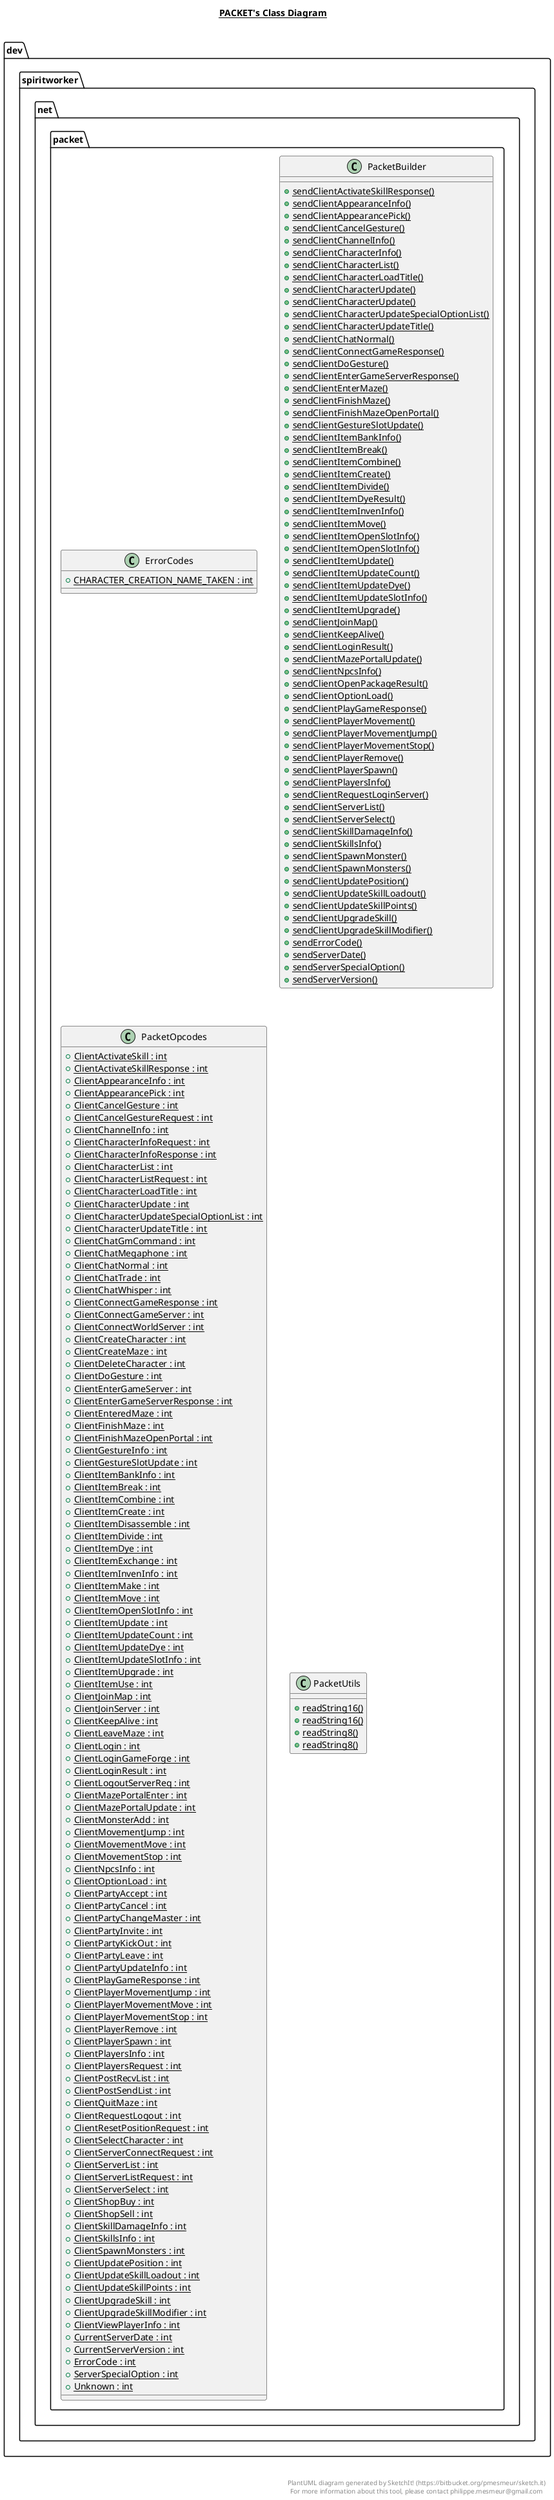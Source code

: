 @startuml

title __PACKET's Class Diagram__\n

  namespace dev.spiritworker {
    namespace net.packet {
      class dev.spiritworker.net.packet.ErrorCodes {
          {static} + CHARACTER_CREATION_NAME_TAKEN : int
      }
    }
  }
  

  namespace dev.spiritworker {
    namespace net.packet {
      class dev.spiritworker.net.packet.PacketBuilder {
          {static} + sendClientActivateSkillResponse()
          {static} + sendClientAppearanceInfo()
          {static} + sendClientAppearancePick()
          {static} + sendClientCancelGesture()
          {static} + sendClientChannelInfo()
          {static} + sendClientCharacterInfo()
          {static} + sendClientCharacterList()
          {static} + sendClientCharacterLoadTitle()
          {static} + sendClientCharacterUpdate()
          {static} + sendClientCharacterUpdate()
          {static} + sendClientCharacterUpdateSpecialOptionList()
          {static} + sendClientCharacterUpdateTitle()
          {static} + sendClientChatNormal()
          {static} + sendClientConnectGameResponse()
          {static} + sendClientDoGesture()
          {static} + sendClientEnterGameServerResponse()
          {static} + sendClientEnterMaze()
          {static} + sendClientFinishMaze()
          {static} + sendClientFinishMazeOpenPortal()
          {static} + sendClientGestureSlotUpdate()
          {static} + sendClientItemBankInfo()
          {static} + sendClientItemBreak()
          {static} + sendClientItemCombine()
          {static} + sendClientItemCreate()
          {static} + sendClientItemDivide()
          {static} + sendClientItemDyeResult()
          {static} + sendClientItemInvenInfo()
          {static} + sendClientItemMove()
          {static} + sendClientItemOpenSlotInfo()
          {static} + sendClientItemOpenSlotInfo()
          {static} + sendClientItemUpdate()
          {static} + sendClientItemUpdateCount()
          {static} + sendClientItemUpdateDye()
          {static} + sendClientItemUpdateSlotInfo()
          {static} + sendClientItemUpgrade()
          {static} + sendClientJoinMap()
          {static} + sendClientKeepAlive()
          {static} + sendClientLoginResult()
          {static} + sendClientMazePortalUpdate()
          {static} + sendClientNpcsInfo()
          {static} + sendClientOpenPackageResult()
          {static} + sendClientOptionLoad()
          {static} + sendClientPlayGameResponse()
          {static} + sendClientPlayerMovement()
          {static} + sendClientPlayerMovementJump()
          {static} + sendClientPlayerMovementStop()
          {static} + sendClientPlayerRemove()
          {static} + sendClientPlayerSpawn()
          {static} + sendClientPlayersInfo()
          {static} + sendClientRequestLoginServer()
          {static} + sendClientServerList()
          {static} + sendClientServerSelect()
          {static} + sendClientSkillDamageInfo()
          {static} + sendClientSkillsInfo()
          {static} + sendClientSpawnMonster()
          {static} + sendClientSpawnMonsters()
          {static} + sendClientUpdatePosition()
          {static} + sendClientUpdateSkillLoadout()
          {static} + sendClientUpdateSkillPoints()
          {static} + sendClientUpgradeSkill()
          {static} + sendClientUpgradeSkillModifier()
          {static} + sendErrorCode()
          {static} + sendServerDate()
          {static} + sendServerSpecialOption()
          {static} + sendServerVersion()
      }
    }
  }
  

  namespace dev.spiritworker {
    namespace net.packet {
      class dev.spiritworker.net.packet.PacketOpcodes {
          {static} + ClientActivateSkill : int
          {static} + ClientActivateSkillResponse : int
          {static} + ClientAppearanceInfo : int
          {static} + ClientAppearancePick : int
          {static} + ClientCancelGesture : int
          {static} + ClientCancelGestureRequest : int
          {static} + ClientChannelInfo : int
          {static} + ClientCharacterInfoRequest : int
          {static} + ClientCharacterInfoResponse : int
          {static} + ClientCharacterList : int
          {static} + ClientCharacterListRequest : int
          {static} + ClientCharacterLoadTitle : int
          {static} + ClientCharacterUpdate : int
          {static} + ClientCharacterUpdateSpecialOptionList : int
          {static} + ClientCharacterUpdateTitle : int
          {static} + ClientChatGmCommand : int
          {static} + ClientChatMegaphone : int
          {static} + ClientChatNormal : int
          {static} + ClientChatTrade : int
          {static} + ClientChatWhisper : int
          {static} + ClientConnectGameResponse : int
          {static} + ClientConnectGameServer : int
          {static} + ClientConnectWorldServer : int
          {static} + ClientCreateCharacter : int
          {static} + ClientCreateMaze : int
          {static} + ClientDeleteCharacter : int
          {static} + ClientDoGesture : int
          {static} + ClientEnterGameServer : int
          {static} + ClientEnterGameServerResponse : int
          {static} + ClientEnteredMaze : int
          {static} + ClientFinishMaze : int
          {static} + ClientFinishMazeOpenPortal : int
          {static} + ClientGestureInfo : int
          {static} + ClientGestureSlotUpdate : int
          {static} + ClientItemBankInfo : int
          {static} + ClientItemBreak : int
          {static} + ClientItemCombine : int
          {static} + ClientItemCreate : int
          {static} + ClientItemDisassemble : int
          {static} + ClientItemDivide : int
          {static} + ClientItemDye : int
          {static} + ClientItemExchange : int
          {static} + ClientItemInvenInfo : int
          {static} + ClientItemMake : int
          {static} + ClientItemMove : int
          {static} + ClientItemOpenSlotInfo : int
          {static} + ClientItemUpdate : int
          {static} + ClientItemUpdateCount : int
          {static} + ClientItemUpdateDye : int
          {static} + ClientItemUpdateSlotInfo : int
          {static} + ClientItemUpgrade : int
          {static} + ClientItemUse : int
          {static} + ClientJoinMap : int
          {static} + ClientJoinServer : int
          {static} + ClientKeepAlive : int
          {static} + ClientLeaveMaze : int
          {static} + ClientLogin : int
          {static} + ClientLoginGameForge : int
          {static} + ClientLoginResult : int
          {static} + ClientLogoutServerReq : int
          {static} + ClientMazePortalEnter : int
          {static} + ClientMazePortalUpdate : int
          {static} + ClientMonsterAdd : int
          {static} + ClientMovementJump : int
          {static} + ClientMovementMove : int
          {static} + ClientMovementStop : int
          {static} + ClientNpcsInfo : int
          {static} + ClientOptionLoad : int
          {static} + ClientPartyAccept : int
          {static} + ClientPartyCancel : int
          {static} + ClientPartyChangeMaster : int
          {static} + ClientPartyInvite : int
          {static} + ClientPartyKickOut : int
          {static} + ClientPartyLeave : int
          {static} + ClientPartyUpdateInfo : int
          {static} + ClientPlayGameResponse : int
          {static} + ClientPlayerMovementJump : int
          {static} + ClientPlayerMovementMove : int
          {static} + ClientPlayerMovementStop : int
          {static} + ClientPlayerRemove : int
          {static} + ClientPlayerSpawn : int
          {static} + ClientPlayersInfo : int
          {static} + ClientPlayersRequest : int
          {static} + ClientPostRecvList : int
          {static} + ClientPostSendList : int
          {static} + ClientQuitMaze : int
          {static} + ClientRequestLogout : int
          {static} + ClientResetPositionRequest : int
          {static} + ClientSelectCharacter : int
          {static} + ClientServerConnectRequest : int
          {static} + ClientServerList : int
          {static} + ClientServerListRequest : int
          {static} + ClientServerSelect : int
          {static} + ClientShopBuy : int
          {static} + ClientShopSell : int
          {static} + ClientSkillDamageInfo : int
          {static} + ClientSkillsInfo : int
          {static} + ClientSpawnMonsters : int
          {static} + ClientUpdatePosition : int
          {static} + ClientUpdateSkillLoadout : int
          {static} + ClientUpdateSkillPoints : int
          {static} + ClientUpgradeSkill : int
          {static} + ClientUpgradeSkillModifier : int
          {static} + ClientViewPlayerInfo : int
          {static} + CurrentServerDate : int
          {static} + CurrentServerVersion : int
          {static} + ErrorCode : int
          {static} + ServerSpecialOption : int
          {static} + Unknown : int
      }
    }
  }
  

  namespace dev.spiritworker {
    namespace net.packet {
      class dev.spiritworker.net.packet.PacketUtils {
          {static} + readString16()
          {static} + readString16()
          {static} + readString8()
          {static} + readString8()
      }
    }
  }
  



right footer


PlantUML diagram generated by SketchIt! (https://bitbucket.org/pmesmeur/sketch.it)
For more information about this tool, please contact philippe.mesmeur@gmail.com
endfooter

@enduml
